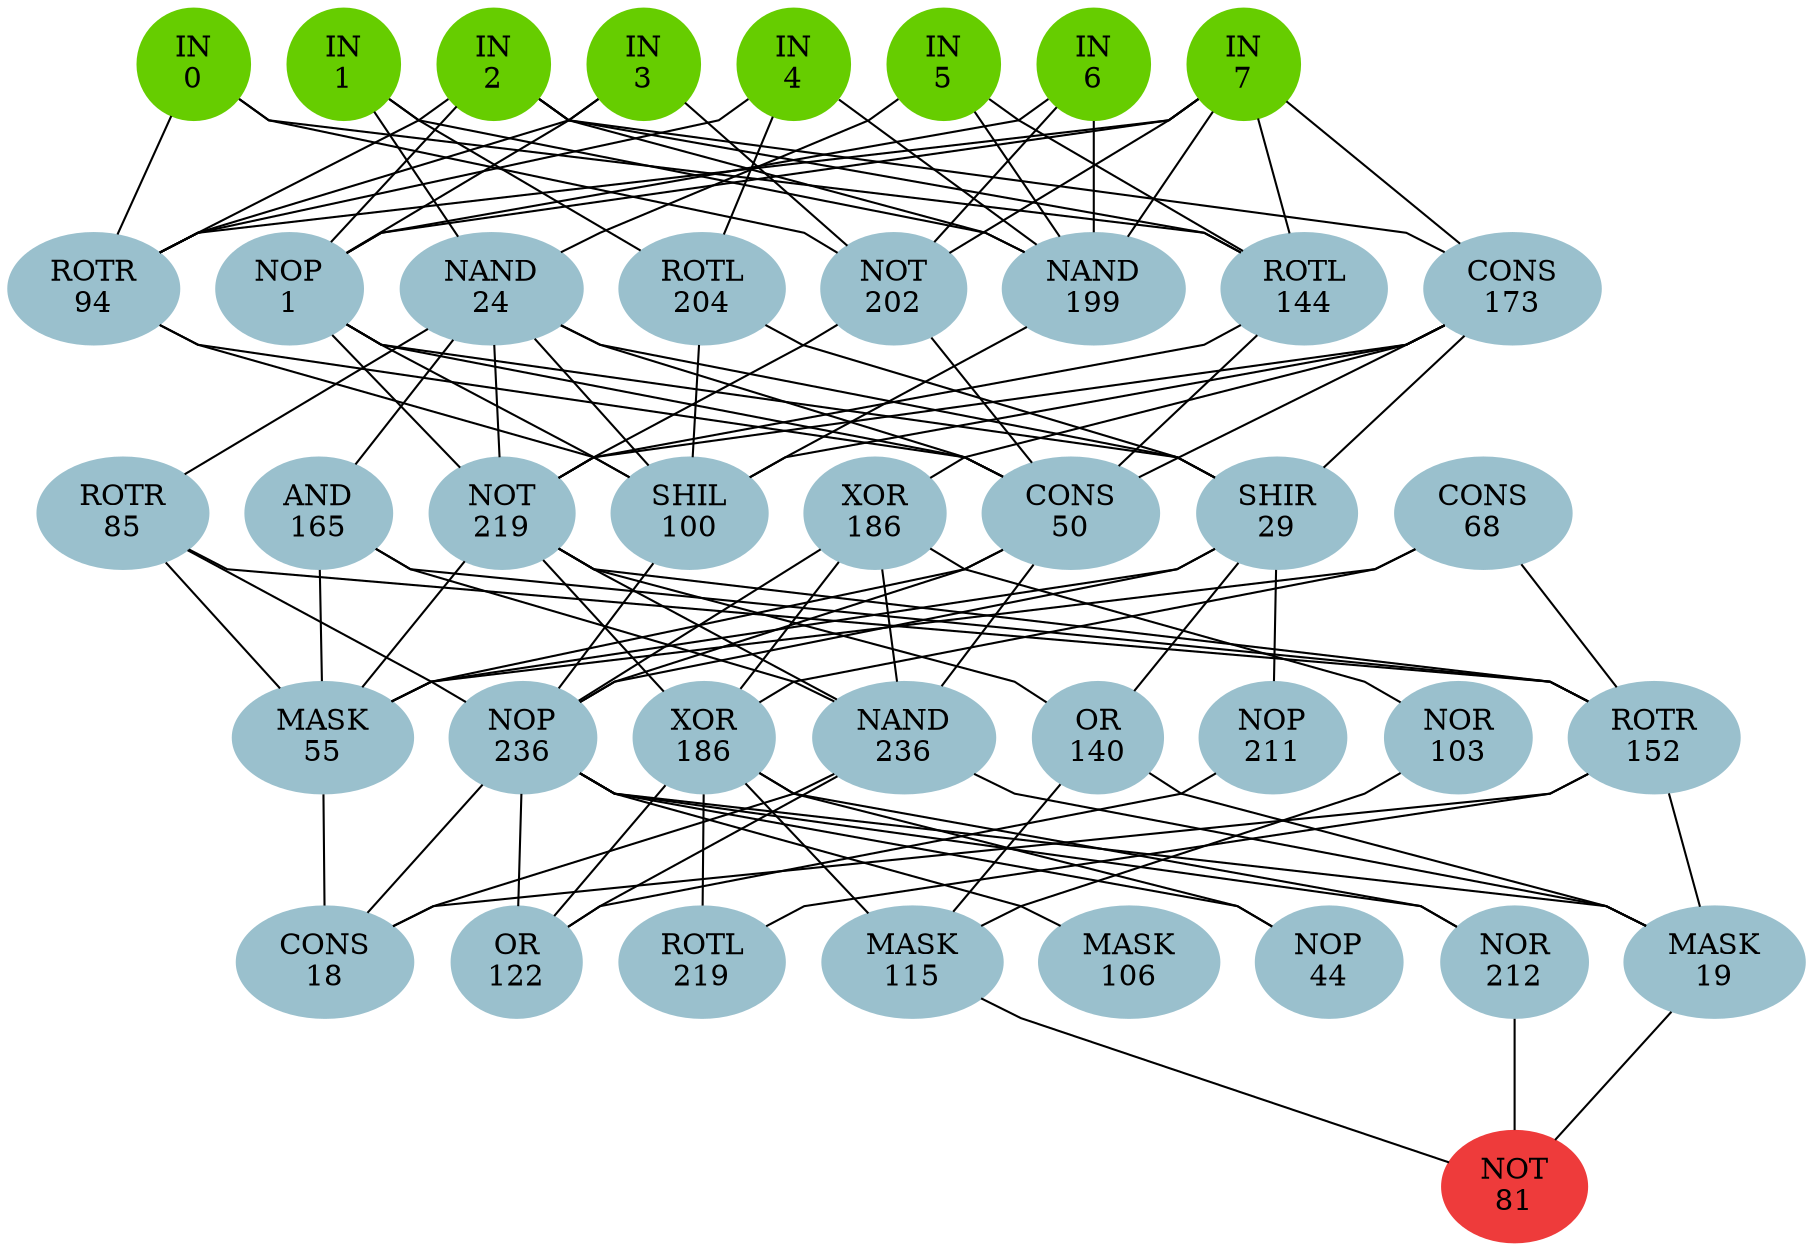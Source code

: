 graph EACircuit {
rankdir=BT;
ranksep=0.75;
ordering=out;
splines=polyline;
node [style=filled, color=lightblue2];

{ rank=same;
node [color=chartreuse3];
"-1_0"[label="IN\n0"];
node [color=chartreuse3];
"-1_1"[label="IN\n1"];
node [color=chartreuse3];
"-1_2"[label="IN\n2"];
node [color=chartreuse3];
"-1_3"[label="IN\n3"];
node [color=chartreuse3];
"-1_4"[label="IN\n4"];
node [color=chartreuse3];
"-1_5"[label="IN\n5"];
node [color=chartreuse3];
"-1_6"[label="IN\n6"];
node [color=chartreuse3];
"-1_7"[label="IN\n7"];
}
{ rank=same;
node [color=lightblue3];
"0_0"[label="ROTR\n94"];
node [color=lightblue3];
"0_1"[label="NOP\n1"];
node [color=lightblue3];
"0_2"[label="NAND\n24"];
node [color=lightblue3];
"0_3"[label="ROTL\n204"];
node [color=lightblue3];
"0_4"[label="NOT\n202"];
node [color=lightblue3];
"0_5"[label="NAND\n199"];
node [color=lightblue3];
"0_6"[label="ROTL\n144"];
node [color=lightblue3];
"0_7"[label="CONS\n173"];
}
{ rank=same;
node [color=lightblue3];
"1_0"[label="ROTR\n85"];
node [color=lightblue3];
"1_1"[label="AND\n165"];
node [color=lightblue3];
"1_2"[label="NOT\n219"];
node [color=lightblue3];
"1_3"[label="SHIL\n100"];
node [color=lightblue3];
"1_4"[label="XOR\n186"];
node [color=lightblue3];
"1_5"[label="CONS\n50"];
node [color=lightblue3];
"1_6"[label="SHIR\n29"];
node [color=lightblue3];
"1_7"[label="CONS\n68"];
}
{ rank=same;
node [color=lightblue3];
"2_0"[label="MASK\n55"];
node [color=lightblue3];
"2_1"[label="NOP\n236"];
node [color=lightblue3];
"2_2"[label="XOR\n186"];
node [color=lightblue3];
"2_3"[label="NAND\n236"];
node [color=lightblue3];
"2_4"[label="OR\n140"];
node [color=lightblue3];
"2_5"[label="NOP\n211"];
node [color=lightblue3];
"2_6"[label="NOR\n103"];
node [color=lightblue3];
"2_7"[label="ROTR\n152"];
}
{ rank=same;
node [color=lightblue3];
"3_0"[label="CONS\n18"];
node [color=lightblue3];
"3_1"[label="OR\n122"];
node [color=lightblue3];
"3_2"[label="ROTL\n219"];
node [color=lightblue3];
"3_3"[label="MASK\n115"];
node [color=lightblue3];
"3_4"[label="MASK\n106"];
node [color=lightblue3];
"3_5"[label="NOP\n44"];
node [color=lightblue3];
"3_6"[label="NOR\n212"];
node [color=lightblue3];
"3_7"[label="MASK\n19"];
}
{ rank=same;
node [color=brown2];
"4_0"[label="NOT\n81"];
}
edge[style=invis];
"-1_0" -- "-1_1" -- "-1_2" -- "-1_3" -- "-1_4" -- "-1_5" -- "-1_6" -- "-1_7";
"0_0" -- "0_1" -- "0_2" -- "0_3" -- "0_4" -- "0_5" -- "0_6" -- "0_7";
"1_0" -- "1_1" -- "1_2" -- "1_3" -- "1_4" -- "1_5" -- "1_6" -- "1_7";
"2_0" -- "2_1" -- "2_2" -- "2_3" -- "2_4" -- "2_5" -- "2_6" -- "2_7";
"3_0" -- "3_1" -- "3_2" -- "3_3" -- "3_4" -- "3_5" -- "3_6" -- "3_7";
"4_0" -- "4_0";
edge[style=solid];
"0_0" -- "-1_0";
"0_0" -- "-1_2";
"0_0" -- "-1_3";
"0_0" -- "-1_4";
"0_0" -- "-1_7";
"0_1" -- "-1_2";
"0_1" -- "-1_3";
"0_1" -- "-1_6";
"0_1" -- "-1_7";
"0_2" -- "-1_1";
"0_2" -- "-1_5";
"0_3" -- "-1_1";
"0_3" -- "-1_4";
"0_4" -- "-1_0";
"0_4" -- "-1_3";
"0_4" -- "-1_6";
"0_4" -- "-1_7";
"0_5" -- "-1_1";
"0_5" -- "-1_2";
"0_5" -- "-1_4";
"0_5" -- "-1_5";
"0_5" -- "-1_6";
"0_5" -- "-1_7";
"0_6" -- "-1_0";
"0_6" -- "-1_2";
"0_6" -- "-1_5";
"0_6" -- "-1_7";
"0_7" -- "-1_2";
"0_7" -- "-1_7";
"1_0" -- "0_2";
"1_1" -- "0_2";
"1_2" -- "0_1";
"1_2" -- "0_2";
"1_2" -- "0_4";
"1_2" -- "0_6";
"1_2" -- "0_7";
"1_3" -- "0_0";
"1_3" -- "0_1";
"1_3" -- "0_2";
"1_3" -- "0_3";
"1_3" -- "0_5";
"1_3" -- "0_7";
"1_4" -- "0_7";
"1_5" -- "0_0";
"1_5" -- "0_1";
"1_5" -- "0_2";
"1_5" -- "0_4";
"1_5" -- "0_6";
"1_5" -- "0_7";
"1_6" -- "0_1";
"1_6" -- "0_2";
"1_6" -- "0_3";
"1_6" -- "0_7";
"2_0" -- "1_0";
"2_0" -- "1_1";
"2_0" -- "1_2";
"2_0" -- "1_5";
"2_0" -- "1_6";
"2_0" -- "1_7";
"2_1" -- "1_0";
"2_1" -- "1_3";
"2_1" -- "1_4";
"2_1" -- "1_5";
"2_1" -- "1_6";
"2_2" -- "1_2";
"2_2" -- "1_4";
"2_2" -- "1_7";
"2_3" -- "1_1";
"2_3" -- "1_2";
"2_3" -- "1_4";
"2_3" -- "1_5";
"2_4" -- "1_2";
"2_4" -- "1_6";
"2_5" -- "1_6";
"2_6" -- "1_4";
"2_7" -- "1_0";
"2_7" -- "1_1";
"2_7" -- "1_2";
"2_7" -- "1_7";
"3_0" -- "2_0";
"3_0" -- "2_1";
"3_0" -- "2_3";
"3_0" -- "2_7";
"3_1" -- "2_1";
"3_1" -- "2_2";
"3_1" -- "2_3";
"3_1" -- "2_5";
"3_2" -- "2_2";
"3_2" -- "2_7";
"3_3" -- "2_2";
"3_3" -- "2_4";
"3_3" -- "2_6";
"3_4" -- "2_1";
"3_5" -- "2_1";
"3_5" -- "2_2";
"3_6" -- "2_1";
"3_6" -- "2_2";
"3_7" -- "2_1";
"3_7" -- "2_3";
"3_7" -- "2_4";
"3_7" -- "2_7";
"4_0" -- "3_3";
"4_0" -- "3_6";
"4_0" -- "3_7";
}